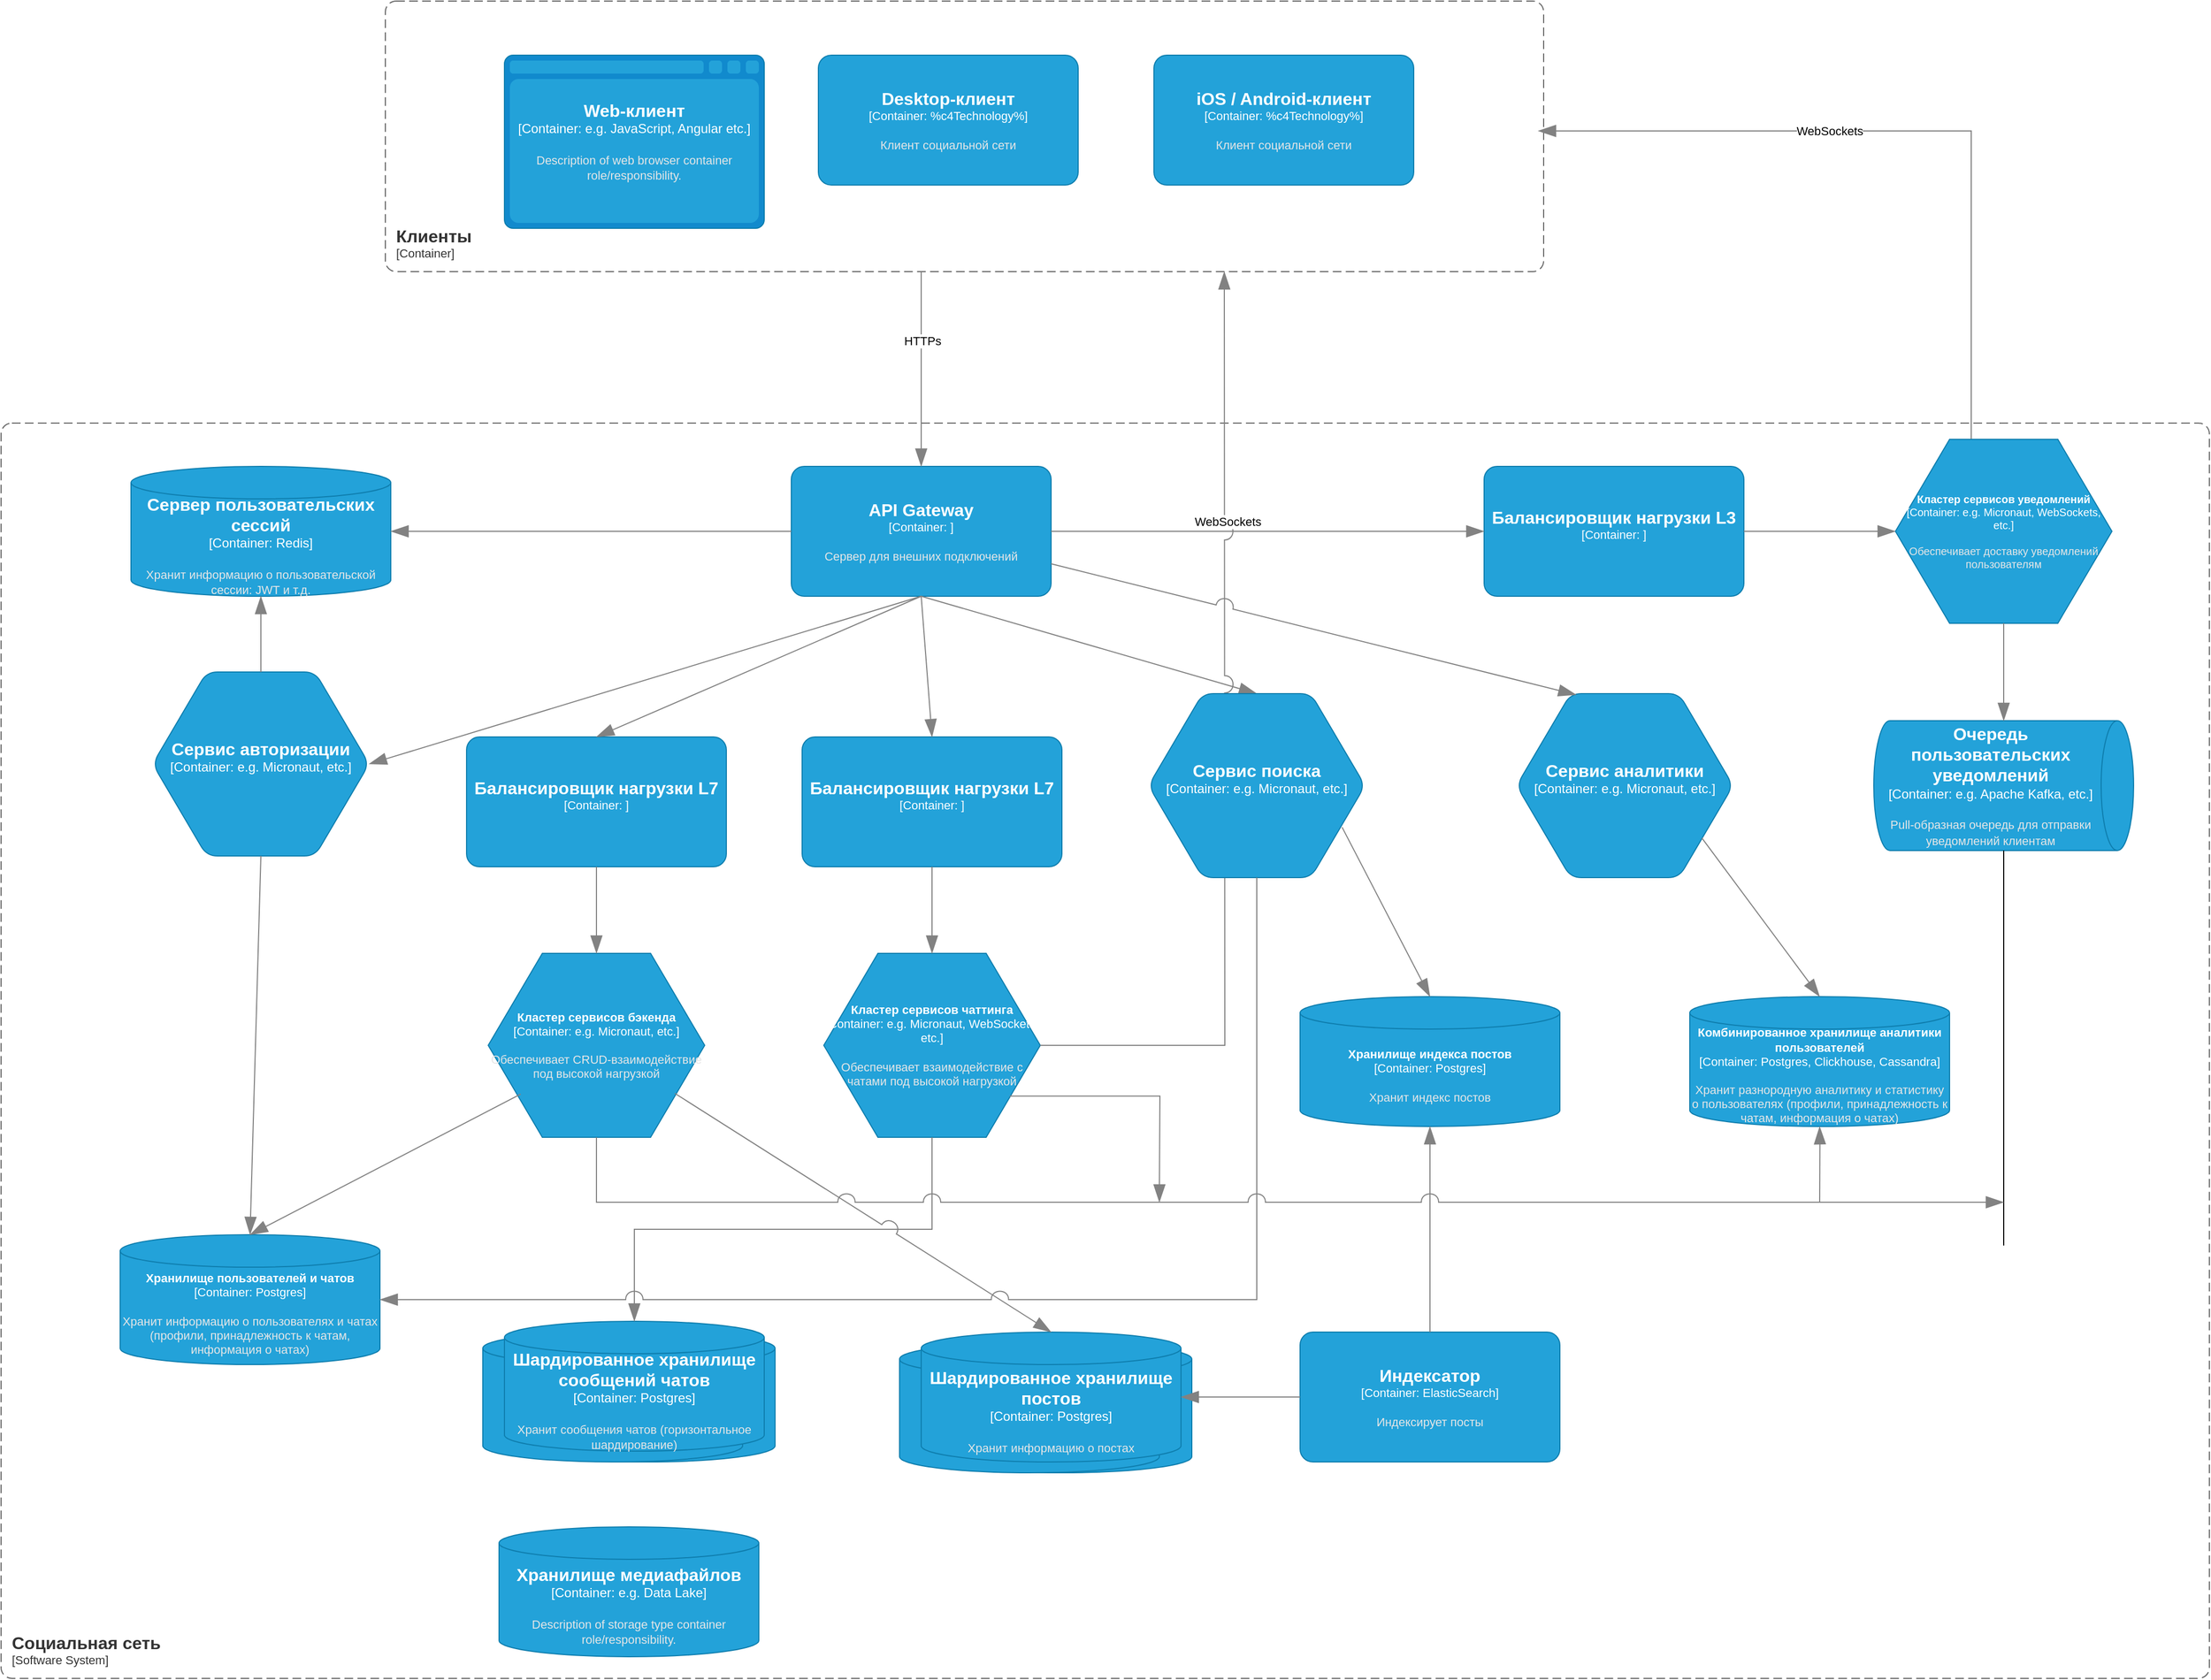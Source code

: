 <mxfile version="23.1.5" type="device">
  <diagram name="Страница — 1" id="2GaJvClYQQABjlj8i496">
    <mxGraphModel dx="2620" dy="2224" grid="1" gridSize="10" guides="1" tooltips="1" connect="1" arrows="1" fold="1" page="1" pageScale="1" pageWidth="827" pageHeight="1169" math="0" shadow="0">
      <root>
        <mxCell id="0" />
        <mxCell id="1" parent="0" />
        <object placeholders="1" c4Name="Desktop-клиент" c4Type="Container" c4Description="Клиент социальной сети" label="&lt;font style=&quot;font-size: 16px&quot;&gt;&lt;b&gt;%c4Name%&lt;/b&gt;&lt;/font&gt;&lt;div&gt;[%c4Type%: %c4Technology%]&lt;/div&gt;&lt;br&gt;&lt;div&gt;&lt;font style=&quot;font-size: 11px&quot;&gt;&lt;font color=&quot;#E6E6E6&quot;&gt;%c4Description%&lt;/font&gt;&lt;/div&gt;" id="1G1cg8bycrdZLn8Eavri-1">
          <mxCell style="rounded=1;whiteSpace=wrap;html=1;fontSize=11;labelBackgroundColor=none;fillColor=#23A2D9;fontColor=#ffffff;align=center;arcSize=10;strokeColor=#0E7DAD;metaEdit=1;resizable=0;points=[[0.25,0,0],[0.5,0,0],[0.75,0,0],[1,0.25,0],[1,0.5,0],[1,0.75,0],[0.75,1,0],[0.5,1,0],[0.25,1,0],[0,0.75,0],[0,0.5,0],[0,0.25,0]];" vertex="1" parent="1">
            <mxGeometry x="345" y="40" width="240" height="120" as="geometry" />
          </mxCell>
        </object>
        <object placeholders="1" c4Name="iOS / Android-клиент" c4Type="Container" c4Description="Клиент социальной сети" label="&lt;font style=&quot;font-size: 16px&quot;&gt;&lt;b&gt;%c4Name%&lt;/b&gt;&lt;/font&gt;&lt;div&gt;[%c4Type%: %c4Technology%]&lt;/div&gt;&lt;br&gt;&lt;div&gt;&lt;font style=&quot;font-size: 11px&quot;&gt;&lt;font color=&quot;#E6E6E6&quot;&gt;%c4Description%&lt;/font&gt;&lt;/div&gt;" id="1G1cg8bycrdZLn8Eavri-2">
          <mxCell style="rounded=1;whiteSpace=wrap;html=1;fontSize=11;labelBackgroundColor=none;fillColor=#23A2D9;fontColor=#ffffff;align=center;arcSize=10;strokeColor=#0E7DAD;metaEdit=1;resizable=0;points=[[0.25,0,0],[0.5,0,0],[0.75,0,0],[1,0.25,0],[1,0.5,0],[1,0.75,0],[0.75,1,0],[0.5,1,0],[0.25,1,0],[0,0.75,0],[0,0.5,0],[0,0.25,0]];" vertex="1" parent="1">
            <mxGeometry x="655" y="40" width="240" height="120" as="geometry" />
          </mxCell>
        </object>
        <object placeholders="1" c4Name="API Gateway" c4Type="Container" c4Technology="" c4Description="Сервер для внешних подключений" label="&lt;font style=&quot;font-size: 16px&quot;&gt;&lt;b&gt;%c4Name%&lt;/b&gt;&lt;/font&gt;&lt;div&gt;[%c4Type%: %c4Technology%]&lt;/div&gt;&lt;br&gt;&lt;div&gt;&lt;font style=&quot;font-size: 11px&quot;&gt;&lt;font color=&quot;#E6E6E6&quot;&gt;%c4Description%&lt;/font&gt;&lt;/div&gt;" id="1G1cg8bycrdZLn8Eavri-4">
          <mxCell style="rounded=1;whiteSpace=wrap;html=1;fontSize=11;labelBackgroundColor=none;fillColor=#23A2D9;fontColor=#ffffff;align=center;arcSize=10;strokeColor=#0E7DAD;metaEdit=1;resizable=0;points=[[0.25,0,0],[0.5,0,0],[0.75,0,0],[1,0.25,0],[1,0.5,0],[1,0.75,0],[0.75,1,0],[0.5,1,0],[0.25,1,0],[0,0.75,0],[0,0.5,0],[0,0.25,0]];" vertex="1" parent="1">
            <mxGeometry x="320" y="420" width="240" height="120" as="geometry" />
          </mxCell>
        </object>
        <object placeholders="1" c4Type="Сервер пользовательских сессий" c4Container="Container" c4Technology="Redis" c4Description="Хранит информацию о пользовательской сессии: JWT и т.д." label="&lt;font style=&quot;font-size: 16px&quot;&gt;&lt;b&gt;%c4Type%&lt;/b&gt;&lt;/font&gt;&lt;div&gt;[%c4Container%:&amp;nbsp;%c4Technology%]&lt;/div&gt;&lt;br&gt;&lt;div&gt;&lt;font style=&quot;font-size: 11px&quot;&gt;&lt;font color=&quot;#E6E6E6&quot;&gt;%c4Description%&lt;/font&gt;&lt;/div&gt;" id="1G1cg8bycrdZLn8Eavri-5">
          <mxCell style="shape=cylinder3;size=15;whiteSpace=wrap;html=1;boundedLbl=1;rounded=0;labelBackgroundColor=none;fillColor=#23A2D9;fontSize=12;fontColor=#ffffff;align=center;strokeColor=#0E7DAD;metaEdit=1;points=[[0.5,0,0],[1,0.25,0],[1,0.5,0],[1,0.75,0],[0.5,1,0],[0,0.75,0],[0,0.5,0],[0,0.25,0]];resizable=0;" vertex="1" parent="1">
            <mxGeometry x="-290" y="420" width="240" height="120" as="geometry" />
          </mxCell>
        </object>
        <object placeholders="1" c4Type="Сервис авторизации" c4Container="Container" c4Technology="e.g. Micronaut, etc." c4Description="" label="&lt;font style=&quot;font-size: 16px&quot;&gt;&lt;b&gt;%c4Type%&lt;/b&gt;&lt;/font&gt;&lt;div&gt;[%c4Container%:&amp;nbsp;%c4Technology%]&lt;/div&gt;&lt;br&gt;&lt;div&gt;&lt;font style=&quot;font-size: 11px&quot;&gt;&lt;font color=&quot;#E6E6E6&quot;&gt;%c4Description%&lt;/font&gt;&lt;/div&gt;" id="1G1cg8bycrdZLn8Eavri-6">
          <mxCell style="shape=hexagon;size=50;perimeter=hexagonPerimeter2;whiteSpace=wrap;html=1;fixedSize=1;rounded=1;labelBackgroundColor=none;fillColor=#23A2D9;fontSize=12;fontColor=#ffffff;align=center;strokeColor=#0E7DAD;metaEdit=1;points=[[0.5,0,0],[1,0.25,0],[1,0.5,0],[1,0.75,0],[0.5,1,0],[0,0.75,0],[0,0.5,0],[0,0.25,0]];resizable=0;" vertex="1" parent="1">
            <mxGeometry x="-270" y="610" width="200" height="170" as="geometry" />
          </mxCell>
        </object>
        <object placeholders="1" c4Type="Хранилище пользователей и чатов" c4Container="Container" c4Technology="Postgres" c4Description="Хранит информацию о пользователях и чатах (профили, принадлежность к чатам, информация о чатах)" label="&lt;font style=&quot;font-size: 11px;&quot;&gt;&lt;b style=&quot;font-size: 11px;&quot;&gt;%c4Type%&lt;/b&gt;&lt;/font&gt;&lt;div style=&quot;font-size: 11px;&quot;&gt;[%c4Container%:&amp;nbsp;%c4Technology%]&lt;/div&gt;&lt;br style=&quot;font-size: 11px;&quot;&gt;&lt;div style=&quot;font-size: 11px;&quot;&gt;&lt;font style=&quot;font-size: 11px&quot;&gt;&lt;font color=&quot;#E6E6E6&quot; style=&quot;font-size: 11px;&quot;&gt;%c4Description%&lt;/font&gt;&lt;/font&gt;&lt;/div&gt;" id="1G1cg8bycrdZLn8Eavri-8">
          <mxCell style="shape=cylinder3;size=15;whiteSpace=wrap;html=1;boundedLbl=1;rounded=0;labelBackgroundColor=none;fillColor=#23A2D9;fontSize=11;fontColor=#ffffff;align=center;strokeColor=#0E7DAD;metaEdit=1;points=[[0.5,0,0],[1,0.25,0],[1,0.5,0],[1,0.75,0],[0.5,1,0],[0,0.75,0],[0,0.5,0],[0,0.25,0]];resizable=0;" vertex="1" parent="1">
            <mxGeometry x="-300" y="1130" width="240" height="120" as="geometry" />
          </mxCell>
        </object>
        <object label="&lt;font style=&quot;font-size: 16px&quot;&gt;&lt;b&gt;%c4Type%&lt;/b&gt;&lt;/font&gt;&lt;div&gt;[%c4Container%:&amp;nbsp;%c4Technology%]&lt;/div&gt;&lt;br&gt;&lt;div&gt;&lt;font style=&quot;font-size: 11px&quot;&gt;&lt;font color=&quot;#E6E6E6&quot;&gt;%c4Description%&lt;/font&gt;&lt;/div&gt;" id="1G1cg8bycrdZLn8Eavri-9">
          <mxCell style="shape=cylinder3;size=15;whiteSpace=wrap;html=1;boundedLbl=1;rounded=0;labelBackgroundColor=none;fillColor=#23A2D9;fontSize=12;fontColor=#ffffff;align=center;strokeColor=#0E7DAD;metaEdit=1;points=[[0.5,0,0],[1,0.25,0],[1,0.5,0],[1,0.75,0],[0.5,1,0],[0,0.75,0],[0,0.5,0],[0,0.25,0]];resizable=0;" vertex="1" parent="1">
            <mxGeometry x="65" y="1220" width="240" height="120" as="geometry" />
          </mxCell>
        </object>
        <object placeholders="1" label="&lt;font style=&quot;font-size: 16px&quot;&gt;&lt;b&gt;%c4Type%&lt;/b&gt;&lt;/font&gt;&lt;div&gt;[%c4Container%:&amp;nbsp;%c4Technology%]&lt;/div&gt;&lt;br&gt;&lt;div&gt;&lt;font style=&quot;font-size: 11px&quot;&gt;&lt;font color=&quot;#E6E6E6&quot;&gt;%c4Description%&lt;/font&gt;&lt;/div&gt;" id="1G1cg8bycrdZLn8Eavri-12">
          <mxCell style="shape=cylinder3;size=15;whiteSpace=wrap;html=1;boundedLbl=1;rounded=0;labelBackgroundColor=none;fillColor=#23A2D9;fontSize=12;fontColor=#ffffff;align=center;strokeColor=#0E7DAD;metaEdit=1;points=[[0.5,0,0],[1,0.25,0],[1,0.5,0],[1,0.75,0],[0.5,1,0],[0,0.75,0],[0,0.5,0],[0,0.25,0]];resizable=0;" vertex="1" parent="1">
            <mxGeometry x="35" y="1220" width="240" height="120" as="geometry" />
          </mxCell>
        </object>
        <object placeholders="1" c4Type="Шардированное хранилище сообщений чатов" c4Container="Container" c4Technology="Postgres" c4Description="Хранит сообщения чатов (горизонтальное шардирование)" label="&lt;font style=&quot;font-size: 16px&quot;&gt;&lt;b&gt;%c4Type%&lt;/b&gt;&lt;/font&gt;&lt;div&gt;[%c4Container%:&amp;nbsp;%c4Technology%]&lt;/div&gt;&lt;br&gt;&lt;div&gt;&lt;font style=&quot;font-size: 11px&quot;&gt;&lt;font color=&quot;#E6E6E6&quot;&gt;%c4Description%&lt;/font&gt;&lt;/div&gt;" id="1G1cg8bycrdZLn8Eavri-13">
          <mxCell style="shape=cylinder3;size=15;whiteSpace=wrap;html=1;boundedLbl=1;rounded=0;labelBackgroundColor=none;fillColor=#23A2D9;fontSize=12;fontColor=#ffffff;align=center;strokeColor=#0E7DAD;metaEdit=1;points=[[0.5,0,0],[1,0.25,0],[1,0.5,0],[1,0.75,0],[0.5,1,0],[0,0.75,0],[0,0.5,0],[0,0.25,0]];resizable=0;" vertex="1" parent="1">
            <mxGeometry x="55" y="1210" width="240" height="120" as="geometry" />
          </mxCell>
        </object>
        <object placeholders="1" c4Type="Хранилище медиафайлов" c4Container="Container" c4Technology="e.g. Data Lake" c4Description="Description of storage type container role/responsibility." label="&lt;font style=&quot;font-size: 16px&quot;&gt;&lt;b&gt;%c4Type%&lt;/b&gt;&lt;/font&gt;&lt;div&gt;[%c4Container%:&amp;nbsp;%c4Technology%]&lt;/div&gt;&lt;br&gt;&lt;div&gt;&lt;font style=&quot;font-size: 11px&quot;&gt;&lt;font color=&quot;#E6E6E6&quot;&gt;%c4Description%&lt;/font&gt;&lt;/div&gt;" id="1G1cg8bycrdZLn8Eavri-15">
          <mxCell style="shape=cylinder3;size=15;whiteSpace=wrap;html=1;boundedLbl=1;rounded=0;labelBackgroundColor=none;fillColor=#23A2D9;fontSize=12;fontColor=#ffffff;align=center;strokeColor=#0E7DAD;metaEdit=1;points=[[0.5,0,0],[1,0.25,0],[1,0.5,0],[1,0.75,0],[0.5,1,0],[0,0.75,0],[0,0.5,0],[0,0.25,0]];resizable=0;" vertex="1" parent="1">
            <mxGeometry x="50" y="1400" width="240" height="120" as="geometry" />
          </mxCell>
        </object>
        <object label="&lt;font style=&quot;font-size: 16px&quot;&gt;&lt;b&gt;%c4Type%&lt;/b&gt;&lt;/font&gt;&lt;div&gt;[%c4Container%:&amp;nbsp;%c4Technology%]&lt;/div&gt;&lt;br&gt;&lt;div&gt;&lt;font style=&quot;font-size: 11px&quot;&gt;&lt;font color=&quot;#E6E6E6&quot;&gt;%c4Description%&lt;/font&gt;&lt;/div&gt;" id="1G1cg8bycrdZLn8Eavri-16">
          <mxCell style="shape=cylinder3;size=15;whiteSpace=wrap;html=1;boundedLbl=1;rounded=0;labelBackgroundColor=none;fillColor=#23A2D9;fontSize=12;fontColor=#ffffff;align=center;strokeColor=#0E7DAD;metaEdit=1;points=[[0.5,0,0],[1,0.25,0],[1,0.5,0],[1,0.75,0],[0.5,1,0],[0,0.75,0],[0,0.5,0],[0,0.25,0]];resizable=0;" vertex="1" parent="1">
            <mxGeometry x="450" y="1230" width="240" height="120" as="geometry" />
          </mxCell>
        </object>
        <object placeholders="1" label="&lt;font style=&quot;font-size: 16px&quot;&gt;&lt;b&gt;%c4Type%&lt;/b&gt;&lt;/font&gt;&lt;div&gt;[%c4Container%:&amp;nbsp;%c4Technology%]&lt;/div&gt;&lt;br&gt;&lt;div&gt;&lt;font style=&quot;font-size: 11px&quot;&gt;&lt;font color=&quot;#E6E6E6&quot;&gt;%c4Description%&lt;/font&gt;&lt;/div&gt;" id="1G1cg8bycrdZLn8Eavri-17">
          <mxCell style="shape=cylinder3;size=15;whiteSpace=wrap;html=1;boundedLbl=1;rounded=0;labelBackgroundColor=none;fillColor=#23A2D9;fontSize=12;fontColor=#ffffff;align=center;strokeColor=#0E7DAD;metaEdit=1;points=[[0.5,0,0],[1,0.25,0],[1,0.5,0],[1,0.75,0],[0.5,1,0],[0,0.75,0],[0,0.5,0],[0,0.25,0]];resizable=0;" vertex="1" parent="1">
            <mxGeometry x="420" y="1230" width="240" height="120" as="geometry" />
          </mxCell>
        </object>
        <object placeholders="1" c4Type="Шардированное хранилище постов" c4Container="Container" c4Technology="Postgres" c4Description="Хранит информацию о постах" label="&lt;font style=&quot;font-size: 16px&quot;&gt;&lt;b&gt;%c4Type%&lt;/b&gt;&lt;/font&gt;&lt;div&gt;[%c4Container%:&amp;nbsp;%c4Technology%]&lt;/div&gt;&lt;br&gt;&lt;div&gt;&lt;font style=&quot;font-size: 11px&quot;&gt;&lt;font color=&quot;#E6E6E6&quot;&gt;%c4Description%&lt;/font&gt;&lt;/div&gt;" id="1G1cg8bycrdZLn8Eavri-18">
          <mxCell style="shape=cylinder3;size=15;whiteSpace=wrap;html=1;boundedLbl=1;rounded=0;labelBackgroundColor=none;fillColor=#23A2D9;fontSize=12;fontColor=#ffffff;align=center;strokeColor=#0E7DAD;metaEdit=1;points=[[0.5,0,0],[1,0.25,0],[1,0.5,0],[1,0.75,0],[0.5,1,0],[0,0.75,0],[0,0.5,0],[0,0.25,0]];resizable=0;" vertex="1" parent="1">
            <mxGeometry x="440" y="1220" width="240" height="120" as="geometry" />
          </mxCell>
        </object>
        <object placeholders="1" c4Name="Индексатор" c4Type="Container" c4Technology="ElasticSearch" c4Description="Индексирует посты" label="&lt;font style=&quot;font-size: 16px&quot;&gt;&lt;b&gt;%c4Name%&lt;/b&gt;&lt;/font&gt;&lt;div&gt;[%c4Type%: %c4Technology%]&lt;/div&gt;&lt;br&gt;&lt;div&gt;&lt;font style=&quot;font-size: 11px&quot;&gt;&lt;font color=&quot;#E6E6E6&quot;&gt;%c4Description%&lt;/font&gt;&lt;/div&gt;" id="1G1cg8bycrdZLn8Eavri-19">
          <mxCell style="rounded=1;whiteSpace=wrap;html=1;fontSize=11;labelBackgroundColor=none;fillColor=#23A2D9;fontColor=#ffffff;align=center;arcSize=10;strokeColor=#0E7DAD;metaEdit=1;resizable=0;points=[[0.25,0,0],[0.5,0,0],[0.75,0,0],[1,0.25,0],[1,0.5,0],[1,0.75,0],[0.75,1,0],[0.5,1,0],[0.25,1,0],[0,0.75,0],[0,0.5,0],[0,0.25,0]];" vertex="1" parent="1">
            <mxGeometry x="790" y="1220" width="240" height="120" as="geometry" />
          </mxCell>
        </object>
        <object placeholders="1" c4Type="Хранилище индекса постов" c4Container="Container" c4Technology="Postgres" c4Description="Хранит индекс постов" label="&lt;font style=&quot;font-size: 11px;&quot;&gt;&lt;b style=&quot;font-size: 11px;&quot;&gt;%c4Type%&lt;/b&gt;&lt;/font&gt;&lt;div style=&quot;font-size: 11px;&quot;&gt;[%c4Container%:&amp;nbsp;%c4Technology%]&lt;/div&gt;&lt;br style=&quot;font-size: 11px;&quot;&gt;&lt;div style=&quot;font-size: 11px;&quot;&gt;&lt;font style=&quot;font-size: 11px&quot;&gt;&lt;font color=&quot;#E6E6E6&quot; style=&quot;font-size: 11px;&quot;&gt;%c4Description%&lt;/font&gt;&lt;/font&gt;&lt;/div&gt;" id="1G1cg8bycrdZLn8Eavri-20">
          <mxCell style="shape=cylinder3;size=15;whiteSpace=wrap;html=1;boundedLbl=1;rounded=0;labelBackgroundColor=none;fillColor=#23A2D9;fontSize=11;fontColor=#ffffff;align=center;strokeColor=#0E7DAD;metaEdit=1;points=[[0.5,0,0],[1,0.25,0],[1,0.5,0],[1,0.75,0],[0.5,1,0],[0,0.75,0],[0,0.5,0],[0,0.25,0]];resizable=0;" vertex="1" parent="1">
            <mxGeometry x="790" y="910" width="240" height="120" as="geometry" />
          </mxCell>
        </object>
        <object placeholders="1" c4Type="Relationship" id="1G1cg8bycrdZLn8Eavri-21">
          <mxCell style="endArrow=blockThin;html=1;fontSize=10;fontColor=#404040;strokeWidth=1;endFill=1;strokeColor=#828282;elbow=vertical;metaEdit=1;endSize=14;startSize=14;jumpStyle=arc;jumpSize=16;rounded=0;entryX=0.5;entryY=1;entryDx=0;entryDy=0;entryPerimeter=0;exitX=0.5;exitY=0;exitDx=0;exitDy=0;exitPerimeter=0;" edge="1" parent="1" source="1G1cg8bycrdZLn8Eavri-19" target="1G1cg8bycrdZLn8Eavri-20">
            <mxGeometry width="240" relative="1" as="geometry">
              <mxPoint x="530" y="1450" as="sourcePoint" />
              <mxPoint x="770" y="1450" as="targetPoint" />
            </mxGeometry>
          </mxCell>
        </object>
        <object placeholders="1" c4Type="Relationship" id="1G1cg8bycrdZLn8Eavri-22">
          <mxCell style="endArrow=blockThin;html=1;fontSize=10;fontColor=#404040;strokeWidth=1;endFill=1;strokeColor=#828282;elbow=vertical;metaEdit=1;endSize=14;startSize=14;jumpStyle=arc;jumpSize=16;rounded=0;entryX=1;entryY=0.5;entryDx=0;entryDy=0;entryPerimeter=0;exitX=0;exitY=0.5;exitDx=0;exitDy=0;exitPerimeter=0;" edge="1" parent="1" source="1G1cg8bycrdZLn8Eavri-19" target="1G1cg8bycrdZLn8Eavri-18">
            <mxGeometry width="240" relative="1" as="geometry">
              <mxPoint x="490" y="1400" as="sourcePoint" />
              <mxPoint x="730" y="1400" as="targetPoint" />
            </mxGeometry>
          </mxCell>
        </object>
        <object placeholders="1" c4Type="Relationship" id="1G1cg8bycrdZLn8Eavri-24">
          <mxCell style="endArrow=blockThin;html=1;fontSize=10;fontColor=#404040;strokeWidth=1;endFill=1;strokeColor=#828282;elbow=vertical;metaEdit=1;endSize=14;startSize=14;jumpStyle=arc;jumpSize=16;rounded=0;exitX=0.894;exitY=0.726;exitDx=0;exitDy=0;exitPerimeter=0;entryX=0.5;entryY=0;entryDx=0;entryDy=0;entryPerimeter=0;" edge="1" parent="1" source="1G1cg8bycrdZLn8Eavri-23" target="1G1cg8bycrdZLn8Eavri-20">
            <mxGeometry width="240" relative="1" as="geometry">
              <mxPoint x="250" y="1000" as="sourcePoint" />
              <mxPoint x="490" y="1000" as="targetPoint" />
            </mxGeometry>
          </mxCell>
        </object>
        <object placeholders="1" c4Type="Relationship" id="1G1cg8bycrdZLn8Eavri-26">
          <mxCell style="endArrow=blockThin;html=1;fontSize=10;fontColor=#404040;strokeWidth=1;endFill=1;strokeColor=#828282;elbow=vertical;metaEdit=1;endSize=14;startSize=14;jumpStyle=arc;jumpSize=16;rounded=0;exitX=0.5;exitY=1;exitDx=0;exitDy=0;exitPerimeter=0;entryX=1;entryY=0.5;entryDx=0;entryDy=0;entryPerimeter=0;" edge="1" parent="1" source="1G1cg8bycrdZLn8Eavri-4" target="1G1cg8bycrdZLn8Eavri-6">
            <mxGeometry width="240" relative="1" as="geometry">
              <mxPoint x="320" y="1000" as="sourcePoint" />
              <mxPoint x="20" y="660" as="targetPoint" />
            </mxGeometry>
          </mxCell>
        </object>
        <object placeholders="1" c4Type="Relationship" id="1G1cg8bycrdZLn8Eavri-27">
          <mxCell style="endArrow=blockThin;html=1;fontSize=10;fontColor=#404040;strokeWidth=1;endFill=1;strokeColor=#828282;elbow=vertical;metaEdit=1;endSize=14;startSize=14;jumpStyle=arc;jumpSize=16;rounded=0;exitX=0;exitY=0.5;exitDx=0;exitDy=0;exitPerimeter=0;entryX=1;entryY=0.5;entryDx=0;entryDy=0;entryPerimeter=0;" edge="1" parent="1" source="1G1cg8bycrdZLn8Eavri-4" target="1G1cg8bycrdZLn8Eavri-5">
            <mxGeometry width="240" relative="1" as="geometry">
              <mxPoint x="230" y="970" as="sourcePoint" />
              <mxPoint x="470" y="970" as="targetPoint" />
            </mxGeometry>
          </mxCell>
        </object>
        <object placeholders="1" c4Type="Relationship" id="1G1cg8bycrdZLn8Eavri-28">
          <mxCell style="endArrow=blockThin;html=1;fontSize=10;fontColor=#404040;strokeWidth=1;endFill=1;strokeColor=#828282;elbow=vertical;metaEdit=1;endSize=14;startSize=14;jumpStyle=arc;jumpSize=16;rounded=0;entryX=0.5;entryY=1;entryDx=0;entryDy=0;entryPerimeter=0;exitX=0.5;exitY=0;exitDx=0;exitDy=0;exitPerimeter=0;" edge="1" parent="1" source="1G1cg8bycrdZLn8Eavri-6" target="1G1cg8bycrdZLn8Eavri-5">
            <mxGeometry width="240" relative="1" as="geometry">
              <mxPoint x="160" y="1030" as="sourcePoint" />
              <mxPoint x="400" y="1030" as="targetPoint" />
            </mxGeometry>
          </mxCell>
        </object>
        <object placeholders="1" c4Type="Relationship" id="1G1cg8bycrdZLn8Eavri-29">
          <mxCell style="endArrow=blockThin;html=1;fontSize=10;fontColor=#404040;strokeWidth=1;endFill=1;strokeColor=#828282;elbow=vertical;metaEdit=1;endSize=14;startSize=14;jumpStyle=arc;jumpSize=16;rounded=0;exitX=0.5;exitY=1;exitDx=0;exitDy=0;exitPerimeter=0;entryX=0.5;entryY=0;entryDx=0;entryDy=0;entryPerimeter=0;" edge="1" parent="1" source="1G1cg8bycrdZLn8Eavri-6" target="1G1cg8bycrdZLn8Eavri-8">
            <mxGeometry width="240" relative="1" as="geometry">
              <mxPoint x="330" y="1010" as="sourcePoint" />
              <mxPoint x="570" y="1010" as="targetPoint" />
            </mxGeometry>
          </mxCell>
        </object>
        <object placeholders="1" c4Type="Relationship" id="1G1cg8bycrdZLn8Eavri-31">
          <mxCell style="endArrow=blockThin;html=1;fontSize=10;fontColor=#404040;strokeWidth=1;endFill=1;strokeColor=#828282;elbow=vertical;metaEdit=1;endSize=14;startSize=14;jumpStyle=arc;jumpSize=16;rounded=0;exitX=0.5;exitY=1;exitDx=0;exitDy=0;exitPerimeter=0;entryX=0.5;entryY=0;entryDx=0;entryDy=0;entryPerimeter=0;" edge="1" parent="1" source="1G1cg8bycrdZLn8Eavri-4" target="1G1cg8bycrdZLn8Eavri-23">
            <mxGeometry width="240" relative="1" as="geometry">
              <mxPoint x="460" y="590" as="sourcePoint" />
              <mxPoint x="620" y="950" as="targetPoint" />
            </mxGeometry>
          </mxCell>
        </object>
        <object placeholders="1" c4Name="Балансировщик нагрузки L3" c4Type="Container" c4Technology="" c4Description="" label="&lt;font style=&quot;font-size: 16px&quot;&gt;&lt;b&gt;%c4Name%&lt;/b&gt;&lt;/font&gt;&lt;div&gt;[%c4Type%: %c4Technology%]&lt;/div&gt;&lt;br&gt;&lt;div&gt;&lt;font style=&quot;font-size: 11px&quot;&gt;&lt;font color=&quot;#E6E6E6&quot;&gt;%c4Description%&lt;/font&gt;&lt;/div&gt;" id="1G1cg8bycrdZLn8Eavri-33">
          <mxCell style="rounded=1;whiteSpace=wrap;html=1;fontSize=11;labelBackgroundColor=none;fillColor=#23A2D9;fontColor=#ffffff;align=center;arcSize=10;strokeColor=#0E7DAD;metaEdit=1;resizable=0;points=[[0.25,0,0],[0.5,0,0],[0.75,0,0],[1,0.25,0],[1,0.5,0],[1,0.75,0],[0.75,1,0],[0.5,1,0],[0.25,1,0],[0,0.75,0],[0,0.5,0],[0,0.25,0]];" vertex="1" parent="1">
            <mxGeometry x="960" y="420" width="240" height="120" as="geometry" />
          </mxCell>
        </object>
        <object placeholders="1" c4Type="Очередь пользовательских уведомлений" c4Container="Container" c4Technology="e.g. Apache Kafka, etc." c4Description="Pull-образная очередь для отправки уведомлений клиентам" label="&lt;font style=&quot;font-size: 16px&quot;&gt;&lt;b&gt;%c4Type%&lt;/b&gt;&lt;/font&gt;&lt;div&gt;[%c4Container%:&amp;nbsp;%c4Technology%]&lt;/div&gt;&lt;br&gt;&lt;div&gt;&lt;font style=&quot;font-size: 11px&quot;&gt;&lt;font color=&quot;#E6E6E6&quot;&gt;%c4Description%&lt;/font&gt;&lt;/div&gt;" id="1G1cg8bycrdZLn8Eavri-34">
          <mxCell style="shape=cylinder3;size=15;direction=south;whiteSpace=wrap;html=1;boundedLbl=1;rounded=0;labelBackgroundColor=none;fillColor=#23A2D9;fontSize=12;fontColor=#ffffff;align=center;strokeColor=#0E7DAD;metaEdit=1;points=[[0.5,0,0],[1,0.25,0],[1,0.5,0],[1,0.75,0],[0.5,1,0],[0,0.75,0],[0,0.5,0],[0,0.25,0]];resizable=0;" vertex="1" parent="1">
            <mxGeometry x="1320" y="655" width="240" height="120" as="geometry" />
          </mxCell>
        </object>
        <object placeholders="1" c4Type="Relationship" id="1G1cg8bycrdZLn8Eavri-36">
          <mxCell style="endArrow=blockThin;html=1;fontSize=10;fontColor=#404040;strokeWidth=1;endFill=1;strokeColor=#828282;elbow=vertical;metaEdit=1;endSize=14;startSize=14;jumpStyle=arc;jumpSize=16;rounded=0;edgeStyle=orthogonalEdgeStyle;exitX=1;exitY=0.5;exitDx=0;exitDy=0;exitPerimeter=0;entryX=0;entryY=0.5;entryDx=0;entryDy=0;entryPerimeter=0;" edge="1" parent="1" source="1G1cg8bycrdZLn8Eavri-33" target="1G1cg8bycrdZLn8Eavri-67">
            <mxGeometry width="240" relative="1" as="geometry">
              <mxPoint x="1140" y="835" as="sourcePoint" />
              <mxPoint x="1290" y="730" as="targetPoint" />
            </mxGeometry>
          </mxCell>
        </object>
        <object placeholders="1" c4Type="Relationship" id="1G1cg8bycrdZLn8Eavri-37">
          <mxCell style="endArrow=blockThin;html=1;fontSize=10;fontColor=#404040;strokeWidth=1;endFill=1;strokeColor=#828282;elbow=vertical;metaEdit=1;endSize=14;startSize=14;jumpStyle=arc;jumpSize=16;rounded=0;edgeStyle=orthogonalEdgeStyle;exitX=1;exitY=0.5;exitDx=0;exitDy=0;exitPerimeter=0;entryX=0;entryY=0.5;entryDx=0;entryDy=0;entryPerimeter=0;" edge="1" parent="1" source="1G1cg8bycrdZLn8Eavri-4" target="1G1cg8bycrdZLn8Eavri-33">
            <mxGeometry width="240" relative="1" as="geometry">
              <mxPoint x="740" y="550" as="sourcePoint" />
              <mxPoint x="980" y="550" as="targetPoint" />
            </mxGeometry>
          </mxCell>
        </object>
        <object placeholders="1" c4Name="Социальная сеть" c4Type="SystemScopeBoundary" c4Application="Software System" label="&lt;font style=&quot;font-size: 16px&quot;&gt;&lt;b&gt;&lt;div style=&quot;text-align: left&quot;&gt;%c4Name%&lt;/div&gt;&lt;/b&gt;&lt;/font&gt;&lt;div style=&quot;text-align: left&quot;&gt;[%c4Application%]&lt;/div&gt;" id="1G1cg8bycrdZLn8Eavri-38">
          <mxCell style="rounded=1;fontSize=11;whiteSpace=wrap;html=1;dashed=1;arcSize=20;fillColor=none;strokeColor=#666666;fontColor=#333333;labelBackgroundColor=none;align=left;verticalAlign=bottom;labelBorderColor=none;spacingTop=0;spacing=10;dashPattern=8 4;metaEdit=1;rotatable=0;perimeter=rectanglePerimeter;noLabel=0;labelPadding=0;allowArrows=0;connectable=0;expand=0;recursiveResize=0;editable=1;pointerEvents=0;absoluteArcSize=1;points=[[0.25,0,0],[0.5,0,0],[0.75,0,0],[1,0.25,0],[1,0.5,0],[1,0.75,0],[0.75,1,0],[0.5,1,0],[0.25,1,0],[0,0.75,0],[0,0.5,0],[0,0.25,0]];" vertex="1" parent="1">
            <mxGeometry x="-410" y="380" width="2040" height="1160" as="geometry" />
          </mxCell>
        </object>
        <object placeholders="1" c4Type="Web-клиент" c4Container="Container" c4Technology="e.g. JavaScript, Angular etc." c4Description="Description of web browser container role/responsibility." label="&lt;font style=&quot;font-size: 16px&quot;&gt;&lt;b&gt;%c4Type%&lt;/b&gt;&lt;/font&gt;&lt;div&gt;[%c4Container%:&amp;nbsp;%c4Technology%]&lt;/div&gt;&lt;br&gt;&lt;div&gt;&lt;font style=&quot;font-size: 11px&quot;&gt;&lt;font color=&quot;#E6E6E6&quot;&gt;%c4Description%&lt;/font&gt;&lt;/div&gt;" id="1G1cg8bycrdZLn8Eavri-39">
          <mxCell style="shape=mxgraph.c4.webBrowserContainer2;whiteSpace=wrap;html=1;boundedLbl=1;rounded=0;labelBackgroundColor=none;strokeColor=#118ACD;fillColor=#23A2D9;strokeColor=#118ACD;strokeColor2=#0E7DAD;fontSize=12;fontColor=#ffffff;align=center;metaEdit=1;points=[[0.5,0,0],[1,0.25,0],[1,0.5,0],[1,0.75,0],[0.5,1,0],[0,0.75,0],[0,0.5,0],[0,0.25,0]];resizable=0;" vertex="1" parent="1">
            <mxGeometry x="55" y="40" width="240" height="160" as="geometry" />
          </mxCell>
        </object>
        <object placeholders="1" c4Name="Клиенты" c4Type="ContainerScopeBoundary" c4Application="Container" label="&lt;font style=&quot;font-size: 16px&quot;&gt;&lt;b&gt;&lt;div style=&quot;text-align: left&quot;&gt;%c4Name%&lt;/div&gt;&lt;/b&gt;&lt;/font&gt;&lt;div style=&quot;text-align: left&quot;&gt;[%c4Application%]&lt;/div&gt;" id="1G1cg8bycrdZLn8Eavri-40">
          <mxCell style="rounded=1;fontSize=11;whiteSpace=wrap;html=1;dashed=1;arcSize=20;fillColor=none;strokeColor=#666666;fontColor=#333333;labelBackgroundColor=none;align=left;verticalAlign=bottom;labelBorderColor=none;spacingTop=0;spacing=10;dashPattern=8 4;metaEdit=1;rotatable=0;perimeter=rectanglePerimeter;noLabel=0;labelPadding=0;allowArrows=0;connectable=0;expand=0;recursiveResize=0;editable=1;pointerEvents=0;absoluteArcSize=1;points=[[0.25,0,0],[0.5,0,0],[0.75,0,0],[1,0.25,0],[1,0.5,0],[1,0.75,0],[0.75,1,0],[0.5,1,0],[0.25,1,0],[0,0.75,0],[0,0.5,0],[0,0.25,0]];" vertex="1" parent="1">
            <mxGeometry x="-55" y="-10" width="1070" height="250" as="geometry" />
          </mxCell>
        </object>
        <object placeholders="1" c4Type="Relationship" id="1G1cg8bycrdZLn8Eavri-41">
          <mxCell style="endArrow=blockThin;html=1;fontSize=10;fontColor=#404040;strokeWidth=1;endFill=1;strokeColor=#828282;elbow=vertical;metaEdit=1;endSize=14;startSize=14;jumpStyle=arc;jumpSize=16;rounded=0;" edge="1" parent="1" target="1G1cg8bycrdZLn8Eavri-4">
            <mxGeometry width="240" relative="1" as="geometry">
              <mxPoint x="440" y="240" as="sourcePoint" />
              <mxPoint x="690" y="400" as="targetPoint" />
            </mxGeometry>
          </mxCell>
        </object>
        <mxCell id="1G1cg8bycrdZLn8Eavri-61" value="HTTPs" style="edgeLabel;html=1;align=center;verticalAlign=middle;resizable=0;points=[];" vertex="1" connectable="0" parent="1G1cg8bycrdZLn8Eavri-41">
          <mxGeometry x="-0.288" y="1" relative="1" as="geometry">
            <mxPoint as="offset" />
          </mxGeometry>
        </mxCell>
        <object placeholders="1" c4Type="Relationship" id="1G1cg8bycrdZLn8Eavri-42">
          <mxCell style="endArrow=blockThin;html=1;fontSize=10;fontColor=#404040;strokeWidth=1;endFill=1;strokeColor=#828282;elbow=vertical;metaEdit=1;endSize=14;startSize=14;jumpStyle=arc;jumpSize=16;rounded=0;edgeStyle=orthogonalEdgeStyle;entryX=0.5;entryY=0;entryDx=0;entryDy=0;entryPerimeter=0;exitX=0.5;exitY=0;exitDx=0;exitDy=0;exitPerimeter=0;" edge="1" parent="1" source="1G1cg8bycrdZLn8Eavri-67">
            <mxGeometry width="240" relative="1" as="geometry">
              <mxPoint x="1410" y="670" as="sourcePoint" />
              <mxPoint x="1010" y="110" as="targetPoint" />
              <Array as="points">
                <mxPoint x="1410" y="110" />
              </Array>
            </mxGeometry>
          </mxCell>
        </object>
        <mxCell id="1G1cg8bycrdZLn8Eavri-52" value="WebSockets" style="edgeLabel;html=1;align=center;verticalAlign=middle;resizable=0;points=[];" vertex="1" connectable="0" parent="1G1cg8bycrdZLn8Eavri-42">
          <mxGeometry x="0.247" relative="1" as="geometry">
            <mxPoint as="offset" />
          </mxGeometry>
        </mxCell>
        <object placeholders="1" c4Name="Балансировщик нагрузки L7" c4Type="Container" c4Technology="" c4Description="" label="&lt;font style=&quot;font-size: 16px&quot;&gt;&lt;b&gt;%c4Name%&lt;/b&gt;&lt;/font&gt;&lt;div&gt;[%c4Type%: %c4Technology%]&lt;/div&gt;&lt;br&gt;&lt;div&gt;&lt;font style=&quot;font-size: 11px&quot;&gt;&lt;font color=&quot;#E6E6E6&quot;&gt;%c4Description%&lt;/font&gt;&lt;/div&gt;" id="1G1cg8bycrdZLn8Eavri-44">
          <mxCell style="rounded=1;whiteSpace=wrap;html=1;fontSize=11;labelBackgroundColor=none;fillColor=#23A2D9;fontColor=#ffffff;align=center;arcSize=10;strokeColor=#0E7DAD;metaEdit=1;resizable=0;points=[[0.25,0,0],[0.5,0,0],[0.75,0,0],[1,0.25,0],[1,0.5,0],[1,0.75,0],[0.75,1,0],[0.5,1,0],[0.25,1,0],[0,0.75,0],[0,0.5,0],[0,0.25,0]];" vertex="1" parent="1">
            <mxGeometry x="20" y="670" width="240" height="120" as="geometry" />
          </mxCell>
        </object>
        <object placeholders="1" c4Name="Балансировщик нагрузки L7" c4Type="Container" c4Technology="" c4Description="" label="&lt;font style=&quot;font-size: 16px&quot;&gt;&lt;b&gt;%c4Name%&lt;/b&gt;&lt;/font&gt;&lt;div&gt;[%c4Type%: %c4Technology%]&lt;/div&gt;&lt;br&gt;&lt;div&gt;&lt;font style=&quot;font-size: 11px&quot;&gt;&lt;font color=&quot;#E6E6E6&quot;&gt;%c4Description%&lt;/font&gt;&lt;/div&gt;" id="1G1cg8bycrdZLn8Eavri-46">
          <mxCell style="rounded=1;whiteSpace=wrap;html=1;fontSize=11;labelBackgroundColor=none;fillColor=#23A2D9;fontColor=#ffffff;align=center;arcSize=10;strokeColor=#0E7DAD;metaEdit=1;resizable=0;points=[[0.25,0,0],[0.5,0,0],[0.75,0,0],[1,0.25,0],[1,0.5,0],[1,0.75,0],[0.75,1,0],[0.5,1,0],[0.25,1,0],[0,0.75,0],[0,0.5,0],[0,0.25,0]];" vertex="1" parent="1">
            <mxGeometry x="330" y="670" width="240" height="120" as="geometry" />
          </mxCell>
        </object>
        <object placeholders="1" c4Type="Кластер сервисов чаттинга" c4Container="Container" c4Technology="e.g. Micronaut, WebSockets, etc." c4Description="Обеспечивает взаимодействие с чатами под высокой нагрузкой" label="&lt;font style=&quot;font-size: 11px;&quot;&gt;&lt;b style=&quot;font-size: 11px;&quot;&gt;%c4Type%&lt;/b&gt;&lt;/font&gt;&lt;div style=&quot;font-size: 11px;&quot;&gt;[%c4Container%:&amp;nbsp;%c4Technology%]&lt;/div&gt;&lt;br style=&quot;font-size: 11px;&quot;&gt;&lt;div style=&quot;font-size: 11px;&quot;&gt;&lt;font style=&quot;font-size: 11px&quot;&gt;&lt;font color=&quot;#E6E6E6&quot; style=&quot;font-size: 11px;&quot;&gt;%c4Description%&lt;/font&gt;&lt;/font&gt;&lt;/div&gt;" id="1G1cg8bycrdZLn8Eavri-47">
          <mxCell style="shape=hexagon;size=50;perimeter=hexagonPerimeter2;whiteSpace=wrap;html=1;fixedSize=1;rounded=1;labelBackgroundColor=none;fillColor=#23A2D9;fontSize=11;fontColor=#ffffff;align=center;strokeColor=#0E7DAD;metaEdit=1;points=[[0.5,0,0],[1,0.25,0],[1,0.5,0],[1,0.75,0],[0.5,1,0],[0,0.75,0],[0,0.5,0],[0,0.25,0]];resizable=0;arcSize=0;" vertex="1" parent="1">
            <mxGeometry x="350" y="870" width="200" height="170" as="geometry" />
          </mxCell>
        </object>
        <object placeholders="1" c4Type="Кластер сервисов бэкенда" c4Container="Container" c4Technology="e.g. Micronaut, etc." c4Description="Обеспечивает CRUD-взаимодействие под высокой нагрузкой" label="&lt;font style=&quot;font-size: 11px;&quot;&gt;&lt;b style=&quot;font-size: 11px;&quot;&gt;%c4Type%&lt;/b&gt;&lt;/font&gt;&lt;div style=&quot;font-size: 11px;&quot;&gt;[%c4Container%:&amp;nbsp;%c4Technology%]&lt;/div&gt;&lt;br style=&quot;font-size: 11px;&quot;&gt;&lt;div style=&quot;font-size: 11px;&quot;&gt;&lt;font style=&quot;font-size: 11px&quot;&gt;&lt;font color=&quot;#E6E6E6&quot; style=&quot;font-size: 11px;&quot;&gt;%c4Description%&lt;/font&gt;&lt;/font&gt;&lt;/div&gt;" id="1G1cg8bycrdZLn8Eavri-45">
          <mxCell style="shape=hexagon;size=50;perimeter=hexagonPerimeter2;whiteSpace=wrap;html=1;fixedSize=1;rounded=1;labelBackgroundColor=none;fillColor=#23A2D9;fontSize=11;fontColor=#ffffff;align=center;strokeColor=#0E7DAD;metaEdit=1;points=[[0.5,0,0],[1,0.25,0],[1,0.5,0],[1,0.75,0],[0.5,1,0],[0,0.75,0],[0,0.5,0],[0,0.25,0]];resizable=0;arcSize=0;" vertex="1" parent="1">
            <mxGeometry x="40" y="870" width="200" height="170" as="geometry" />
          </mxCell>
        </object>
        <object placeholders="1" c4Type="Relationship" id="1G1cg8bycrdZLn8Eavri-49">
          <mxCell style="endArrow=blockThin;html=1;fontSize=10;fontColor=#404040;strokeWidth=1;endFill=1;strokeColor=#828282;elbow=vertical;metaEdit=1;endSize=14;startSize=14;jumpStyle=arc;jumpSize=16;rounded=0;exitX=0.5;exitY=1;exitDx=0;exitDy=0;exitPerimeter=0;entryX=0.5;entryY=0;entryDx=0;entryDy=0;entryPerimeter=0;" edge="1" parent="1" source="1G1cg8bycrdZLn8Eavri-4" target="1G1cg8bycrdZLn8Eavri-44">
            <mxGeometry width="240" relative="1" as="geometry">
              <mxPoint x="190" y="810" as="sourcePoint" />
              <mxPoint x="550" y="830" as="targetPoint" />
            </mxGeometry>
          </mxCell>
        </object>
        <object placeholders="1" c4Type="Relationship" id="1G1cg8bycrdZLn8Eavri-50">
          <mxCell style="endArrow=blockThin;html=1;fontSize=10;fontColor=#404040;strokeWidth=1;endFill=1;strokeColor=#828282;elbow=vertical;metaEdit=1;endSize=14;startSize=14;jumpStyle=arc;jumpSize=16;rounded=0;exitX=0.5;exitY=1;exitDx=0;exitDy=0;exitPerimeter=0;entryX=0.5;entryY=0;entryDx=0;entryDy=0;entryPerimeter=0;" edge="1" parent="1" source="1G1cg8bycrdZLn8Eavri-4" target="1G1cg8bycrdZLn8Eavri-46">
            <mxGeometry width="240" relative="1" as="geometry">
              <mxPoint x="320" y="810" as="sourcePoint" />
              <mxPoint x="560" y="810" as="targetPoint" />
            </mxGeometry>
          </mxCell>
        </object>
        <object placeholders="1" c4Type="Relationship" id="1G1cg8bycrdZLn8Eavri-51">
          <mxCell style="endArrow=blockThin;html=1;fontSize=10;fontColor=#404040;strokeWidth=1;endFill=1;strokeColor=#828282;elbow=vertical;metaEdit=1;endSize=14;startSize=14;jumpStyle=arc;jumpSize=16;rounded=0;exitX=0.5;exitY=1;exitDx=0;exitDy=0;exitPerimeter=0;entryX=0.5;entryY=0;entryDx=0;entryDy=0;entryPerimeter=0;" edge="1" parent="1" source="1G1cg8bycrdZLn8Eavri-46" target="1G1cg8bycrdZLn8Eavri-47">
            <mxGeometry width="240" relative="1" as="geometry">
              <mxPoint x="500" y="830" as="sourcePoint" />
              <mxPoint x="740" y="830" as="targetPoint" />
            </mxGeometry>
          </mxCell>
        </object>
        <object placeholders="1" c4Type="Relationship" id="1G1cg8bycrdZLn8Eavri-54">
          <mxCell style="endArrow=blockThin;html=1;fontSize=10;fontColor=#404040;strokeWidth=1;endFill=1;strokeColor=#828282;elbow=vertical;metaEdit=1;endSize=14;startSize=14;jumpStyle=arc;jumpSize=16;rounded=0;edgeStyle=orthogonalEdgeStyle;entryX=0.5;entryY=0;entryDx=0;entryDy=0;entryPerimeter=0;exitX=0.5;exitY=1;exitDx=0;exitDy=0;exitPerimeter=0;" edge="1" parent="1" source="1G1cg8bycrdZLn8Eavri-47" target="1G1cg8bycrdZLn8Eavri-13">
            <mxGeometry width="240" relative="1" as="geometry">
              <mxPoint x="420" y="1100" as="sourcePoint" />
              <mxPoint x="660" y="1100" as="targetPoint" />
            </mxGeometry>
          </mxCell>
        </object>
        <object placeholders="1" c4Type="Relationship" id="1G1cg8bycrdZLn8Eavri-55">
          <mxCell style="endArrow=blockThin;html=1;fontSize=10;fontColor=#404040;strokeWidth=1;endFill=1;strokeColor=#828282;elbow=vertical;metaEdit=1;endSize=14;startSize=14;jumpStyle=arc;jumpSize=16;rounded=0;exitX=0.862;exitY=0.761;exitDx=0;exitDy=0;exitPerimeter=0;entryX=0.5;entryY=0;entryDx=0;entryDy=0;entryPerimeter=0;" edge="1" parent="1" source="1G1cg8bycrdZLn8Eavri-45" target="1G1cg8bycrdZLn8Eavri-18">
            <mxGeometry width="240" relative="1" as="geometry">
              <mxPoint x="160" y="1070" as="sourcePoint" />
              <mxPoint x="570" y="1070" as="targetPoint" />
            </mxGeometry>
          </mxCell>
        </object>
        <object placeholders="1" c4Type="Relationship" id="1G1cg8bycrdZLn8Eavri-56">
          <mxCell style="endArrow=blockThin;html=1;fontSize=10;fontColor=#404040;strokeWidth=1;endFill=1;strokeColor=#828282;elbow=vertical;metaEdit=1;endSize=14;startSize=14;jumpStyle=arc;jumpSize=16;rounded=0;exitX=0.15;exitY=0.765;exitDx=0;exitDy=0;exitPerimeter=0;entryX=0.5;entryY=0;entryDx=0;entryDy=0;entryPerimeter=0;" edge="1" parent="1" source="1G1cg8bycrdZLn8Eavri-45" target="1G1cg8bycrdZLn8Eavri-8">
            <mxGeometry width="240" relative="1" as="geometry">
              <mxPoint x="530" y="1160" as="sourcePoint" />
              <mxPoint x="770" y="1160" as="targetPoint" />
            </mxGeometry>
          </mxCell>
        </object>
        <object placeholders="1" c4Type="Relationship" id="1G1cg8bycrdZLn8Eavri-58">
          <mxCell style="endArrow=blockThin;html=1;fontSize=10;fontColor=#404040;strokeWidth=1;endFill=1;strokeColor=#828282;elbow=vertical;metaEdit=1;endSize=14;startSize=14;jumpStyle=arc;jumpSize=16;rounded=0;exitX=0.5;exitY=1;exitDx=0;exitDy=0;exitPerimeter=0;entryX=0.5;entryY=0;entryDx=0;entryDy=0;entryPerimeter=0;" edge="1" parent="1" source="1G1cg8bycrdZLn8Eavri-44" target="1G1cg8bycrdZLn8Eavri-45">
            <mxGeometry width="240" relative="1" as="geometry">
              <mxPoint x="310" y="850" as="sourcePoint" />
              <mxPoint x="550" y="850" as="targetPoint" />
            </mxGeometry>
          </mxCell>
        </object>
        <object placeholders="1" c4Type="Relationship" id="1G1cg8bycrdZLn8Eavri-59">
          <mxCell style="endArrow=blockThin;html=1;fontSize=10;fontColor=#404040;strokeWidth=1;endFill=1;strokeColor=#828282;elbow=vertical;metaEdit=1;endSize=14;startSize=14;jumpStyle=arc;jumpSize=16;rounded=0;edgeStyle=orthogonalEdgeStyle;exitX=1;exitY=0.5;exitDx=0;exitDy=0;exitPerimeter=0;" edge="1" parent="1" source="1G1cg8bycrdZLn8Eavri-47">
            <mxGeometry width="240" relative="1" as="geometry">
              <mxPoint x="640" y="890" as="sourcePoint" />
              <mxPoint x="720" y="240" as="targetPoint" />
            </mxGeometry>
          </mxCell>
        </object>
        <mxCell id="1G1cg8bycrdZLn8Eavri-60" value="WebSockets" style="edgeLabel;html=1;align=center;verticalAlign=middle;resizable=0;points=[];" vertex="1" connectable="0" parent="1G1cg8bycrdZLn8Eavri-59">
          <mxGeometry x="0.478" y="-3" relative="1" as="geometry">
            <mxPoint as="offset" />
          </mxGeometry>
        </mxCell>
        <object placeholders="1" c4Type="Сервис поиска" c4Container="Container" c4Technology="e.g. Micronaut, etc." c4Description="" label="&lt;font style=&quot;font-size: 16px&quot;&gt;&lt;b&gt;%c4Type%&lt;/b&gt;&lt;/font&gt;&lt;div&gt;[%c4Container%:&amp;nbsp;%c4Technology%]&lt;/div&gt;&lt;br&gt;&lt;div&gt;&lt;font style=&quot;font-size: 11px&quot;&gt;&lt;font color=&quot;#E6E6E6&quot;&gt;%c4Description%&lt;/font&gt;&lt;/div&gt;" id="1G1cg8bycrdZLn8Eavri-23">
          <mxCell style="shape=hexagon;size=50;perimeter=hexagonPerimeter2;whiteSpace=wrap;html=1;fixedSize=1;rounded=1;labelBackgroundColor=none;fillColor=#23A2D9;fontSize=12;fontColor=#ffffff;align=center;strokeColor=#0E7DAD;metaEdit=1;points=[[0.5,0,0],[1,0.25,0],[1,0.5,0],[1,0.75,0],[0.5,1,0],[0,0.75,0],[0,0.5,0],[0,0.25,0]];resizable=0;" vertex="1" parent="1">
            <mxGeometry x="650" y="630" width="200" height="170" as="geometry" />
          </mxCell>
        </object>
        <object placeholders="1" c4Type="Relationship" id="1G1cg8bycrdZLn8Eavri-63">
          <mxCell style="endArrow=blockThin;html=1;fontSize=10;fontColor=#404040;strokeWidth=1;endFill=1;strokeColor=#828282;elbow=vertical;metaEdit=1;endSize=14;startSize=14;jumpStyle=arc;jumpSize=16;rounded=0;edgeStyle=orthogonalEdgeStyle;exitX=0.5;exitY=1;exitDx=0;exitDy=0;exitPerimeter=0;entryX=1;entryY=0.5;entryDx=0;entryDy=0;entryPerimeter=0;" edge="1" parent="1" source="1G1cg8bycrdZLn8Eavri-23" target="1G1cg8bycrdZLn8Eavri-8">
            <mxGeometry width="240" relative="1" as="geometry">
              <mxPoint x="580" y="1130" as="sourcePoint" />
              <mxPoint x="820" y="1130" as="targetPoint" />
            </mxGeometry>
          </mxCell>
        </object>
        <mxCell id="1G1cg8bycrdZLn8Eavri-65" value="" style="endArrow=none;html=1;rounded=0;entryX=1;entryY=0.5;entryDx=0;entryDy=0;entryPerimeter=0;" edge="1" parent="1" target="1G1cg8bycrdZLn8Eavri-34">
          <mxGeometry width="50" height="50" relative="1" as="geometry">
            <mxPoint x="1440" y="1140" as="sourcePoint" />
            <mxPoint x="1390" y="1210" as="targetPoint" />
          </mxGeometry>
        </mxCell>
        <object placeholders="1" c4Type="Кластер сервисов уведомлений" c4Container="Container" c4Technology="e.g. Micronaut, WebSockets, etc." c4Description="Обеспечивает доставку уведомлений пользователям" label="&lt;font style=&quot;font-size: 10px;&quot;&gt;&lt;b style=&quot;font-size: 10px;&quot;&gt;%c4Type%&lt;/b&gt;&lt;/font&gt;&lt;div style=&quot;font-size: 10px;&quot;&gt;[%c4Container%:&amp;nbsp;%c4Technology%]&lt;/div&gt;&lt;br style=&quot;font-size: 10px;&quot;&gt;&lt;div style=&quot;font-size: 10px;&quot;&gt;&lt;font style=&quot;font-size: 10px;&quot;&gt;&lt;font style=&quot;font-size: 10px;&quot; color=&quot;#E6E6E6&quot;&gt;%c4Description%&lt;/font&gt;&lt;/font&gt;&lt;/div&gt;" id="1G1cg8bycrdZLn8Eavri-67">
          <mxCell style="shape=hexagon;size=50;perimeter=hexagonPerimeter2;whiteSpace=wrap;html=1;fixedSize=1;rounded=1;labelBackgroundColor=none;fillColor=#23A2D9;fontSize=10;fontColor=#ffffff;align=center;strokeColor=#0E7DAD;metaEdit=1;points=[[0.5,0,0],[1,0.25,0],[1,0.5,0],[1,0.75,0],[0.5,1,0],[0,0.75,0],[0,0.5,0],[0,0.25,0]];resizable=0;arcSize=0;" vertex="1" parent="1">
            <mxGeometry x="1340" y="395" width="200" height="170" as="geometry" />
          </mxCell>
        </object>
        <object placeholders="1" c4Type="Relationship" id="1G1cg8bycrdZLn8Eavri-70">
          <mxCell style="endArrow=blockThin;html=1;fontSize=10;fontColor=#404040;strokeWidth=1;endFill=1;strokeColor=#828282;elbow=vertical;metaEdit=1;endSize=14;startSize=14;jumpStyle=arc;jumpSize=16;rounded=0;edgeStyle=orthogonalEdgeStyle;exitX=0.5;exitY=1;exitDx=0;exitDy=0;exitPerimeter=0;" edge="1" parent="1" source="1G1cg8bycrdZLn8Eavri-45">
            <mxGeometry width="240" relative="1" as="geometry">
              <mxPoint x="560" y="1100" as="sourcePoint" />
              <mxPoint x="1440" y="1100" as="targetPoint" />
              <Array as="points">
                <mxPoint x="140" y="1100" />
              </Array>
            </mxGeometry>
          </mxCell>
        </object>
        <object placeholders="1" c4Type="Relationship" id="1G1cg8bycrdZLn8Eavri-72">
          <mxCell style="endArrow=blockThin;html=1;fontSize=10;fontColor=#404040;strokeWidth=1;endFill=1;strokeColor=#828282;elbow=vertical;metaEdit=1;endSize=14;startSize=14;jumpStyle=arc;jumpSize=16;rounded=0;edgeStyle=orthogonalEdgeStyle;exitX=0.859;exitY=0.776;exitDx=0;exitDy=0;exitPerimeter=0;" edge="1" parent="1" source="1G1cg8bycrdZLn8Eavri-47">
            <mxGeometry width="240" relative="1" as="geometry">
              <mxPoint x="550" y="1030" as="sourcePoint" />
              <mxPoint x="660" y="1100" as="targetPoint" />
            </mxGeometry>
          </mxCell>
        </object>
        <object placeholders="1" c4Type="Relationship" id="1G1cg8bycrdZLn8Eavri-73">
          <mxCell style="endArrow=blockThin;html=1;fontSize=10;fontColor=#404040;strokeWidth=1;endFill=1;strokeColor=#828282;elbow=vertical;metaEdit=1;endSize=14;startSize=14;jumpStyle=arc;jumpSize=16;rounded=0;edgeStyle=orthogonalEdgeStyle;exitX=0.5;exitY=1;exitDx=0;exitDy=0;exitPerimeter=0;entryX=0;entryY=0.5;entryDx=0;entryDy=0;entryPerimeter=0;" edge="1" parent="1" source="1G1cg8bycrdZLn8Eavri-67" target="1G1cg8bycrdZLn8Eavri-34">
            <mxGeometry width="240" relative="1" as="geometry">
              <mxPoint x="1080" y="820" as="sourcePoint" />
              <mxPoint x="1320" y="820" as="targetPoint" />
            </mxGeometry>
          </mxCell>
        </object>
        <object placeholders="1" c4Type="Сервис аналитики" c4Container="Container" c4Technology="e.g. Micronaut, etc." c4Description="" label="&lt;font style=&quot;font-size: 16px&quot;&gt;&lt;b&gt;%c4Type%&lt;/b&gt;&lt;/font&gt;&lt;div&gt;[%c4Container%:&amp;nbsp;%c4Technology%]&lt;/div&gt;&lt;br&gt;&lt;div&gt;&lt;font style=&quot;font-size: 11px&quot;&gt;&lt;font color=&quot;#E6E6E6&quot;&gt;%c4Description%&lt;/font&gt;&lt;/div&gt;" id="1G1cg8bycrdZLn8Eavri-74">
          <mxCell style="shape=hexagon;size=50;perimeter=hexagonPerimeter2;whiteSpace=wrap;html=1;fixedSize=1;rounded=1;labelBackgroundColor=none;fillColor=#23A2D9;fontSize=12;fontColor=#ffffff;align=center;strokeColor=#0E7DAD;metaEdit=1;points=[[0.5,0,0],[1,0.25,0],[1,0.5,0],[1,0.75,0],[0.5,1,0],[0,0.75,0],[0,0.5,0],[0,0.25,0]];resizable=0;" vertex="1" parent="1">
            <mxGeometry x="990" y="630" width="200" height="170" as="geometry" />
          </mxCell>
        </object>
        <object placeholders="1" c4Type="Relationship" id="1G1cg8bycrdZLn8Eavri-75">
          <mxCell style="endArrow=blockThin;html=1;fontSize=10;fontColor=#404040;strokeWidth=1;endFill=1;strokeColor=#828282;elbow=vertical;metaEdit=1;endSize=14;startSize=14;jumpStyle=arc;jumpSize=16;rounded=0;exitX=1;exitY=0.75;exitDx=0;exitDy=0;exitPerimeter=0;entryX=0.275;entryY=0.006;entryDx=0;entryDy=0;entryPerimeter=0;" edge="1" parent="1" source="1G1cg8bycrdZLn8Eavri-4" target="1G1cg8bycrdZLn8Eavri-74">
            <mxGeometry width="240" relative="1" as="geometry">
              <mxPoint x="1130" y="990" as="sourcePoint" />
              <mxPoint x="1370" y="990" as="targetPoint" />
            </mxGeometry>
          </mxCell>
        </object>
        <object placeholders="1" c4Type="Комбинированное хранилище аналитики пользователей" c4Container="Container" c4Technology="Postgres, Clickhouse, Cassandra" c4Description="Хранит разнородную аналитику и статистику о пользователях (профили, принадлежность к чатам, информация о чатах)" label="&lt;font style=&quot;font-size: 11px;&quot;&gt;&lt;b style=&quot;font-size: 11px;&quot;&gt;%c4Type%&lt;/b&gt;&lt;/font&gt;&lt;div style=&quot;font-size: 11px;&quot;&gt;[%c4Container%:&amp;nbsp;%c4Technology%]&lt;/div&gt;&lt;br style=&quot;font-size: 11px;&quot;&gt;&lt;div style=&quot;font-size: 11px;&quot;&gt;&lt;font style=&quot;font-size: 11px&quot;&gt;&lt;font color=&quot;#E6E6E6&quot; style=&quot;font-size: 11px;&quot;&gt;%c4Description%&lt;/font&gt;&lt;/font&gt;&lt;/div&gt;" id="1G1cg8bycrdZLn8Eavri-76">
          <mxCell style="shape=cylinder3;size=15;whiteSpace=wrap;html=1;boundedLbl=1;rounded=0;labelBackgroundColor=none;fillColor=#23A2D9;fontSize=11;fontColor=#ffffff;align=center;strokeColor=#0E7DAD;metaEdit=1;points=[[0.5,0,0],[1,0.25,0],[1,0.5,0],[1,0.75,0],[0.5,1,0],[0,0.75,0],[0,0.5,0],[0,0.25,0]];resizable=0;" vertex="1" parent="1">
            <mxGeometry x="1150" y="910" width="240" height="120" as="geometry" />
          </mxCell>
        </object>
        <object placeholders="1" c4Type="Relationship" id="1G1cg8bycrdZLn8Eavri-77">
          <mxCell style="endArrow=blockThin;html=1;fontSize=10;fontColor=#404040;strokeWidth=1;endFill=1;strokeColor=#828282;elbow=vertical;metaEdit=1;endSize=14;startSize=14;jumpStyle=arc;jumpSize=16;rounded=0;exitX=0.856;exitY=0.785;exitDx=0;exitDy=0;exitPerimeter=0;entryX=0.5;entryY=0;entryDx=0;entryDy=0;entryPerimeter=0;" edge="1" parent="1" source="1G1cg8bycrdZLn8Eavri-74" target="1G1cg8bycrdZLn8Eavri-76">
            <mxGeometry width="240" relative="1" as="geometry">
              <mxPoint x="1180" y="810" as="sourcePoint" />
              <mxPoint x="1430" y="1220" as="targetPoint" />
            </mxGeometry>
          </mxCell>
        </object>
        <object placeholders="1" c4Type="Relationship" id="1G1cg8bycrdZLn8Eavri-78">
          <mxCell style="endArrow=blockThin;html=1;fontSize=10;fontColor=#404040;strokeWidth=1;endFill=1;strokeColor=#828282;elbow=vertical;metaEdit=1;endSize=14;startSize=14;jumpStyle=arc;jumpSize=16;rounded=0;edgeStyle=orthogonalEdgeStyle;entryX=0.5;entryY=1;entryDx=0;entryDy=0;entryPerimeter=0;" edge="1" parent="1" target="1G1cg8bycrdZLn8Eavri-76">
            <mxGeometry width="240" relative="1" as="geometry">
              <mxPoint x="1270" y="1100" as="sourcePoint" />
              <mxPoint x="1390" y="1290" as="targetPoint" />
            </mxGeometry>
          </mxCell>
        </object>
      </root>
    </mxGraphModel>
  </diagram>
</mxfile>

